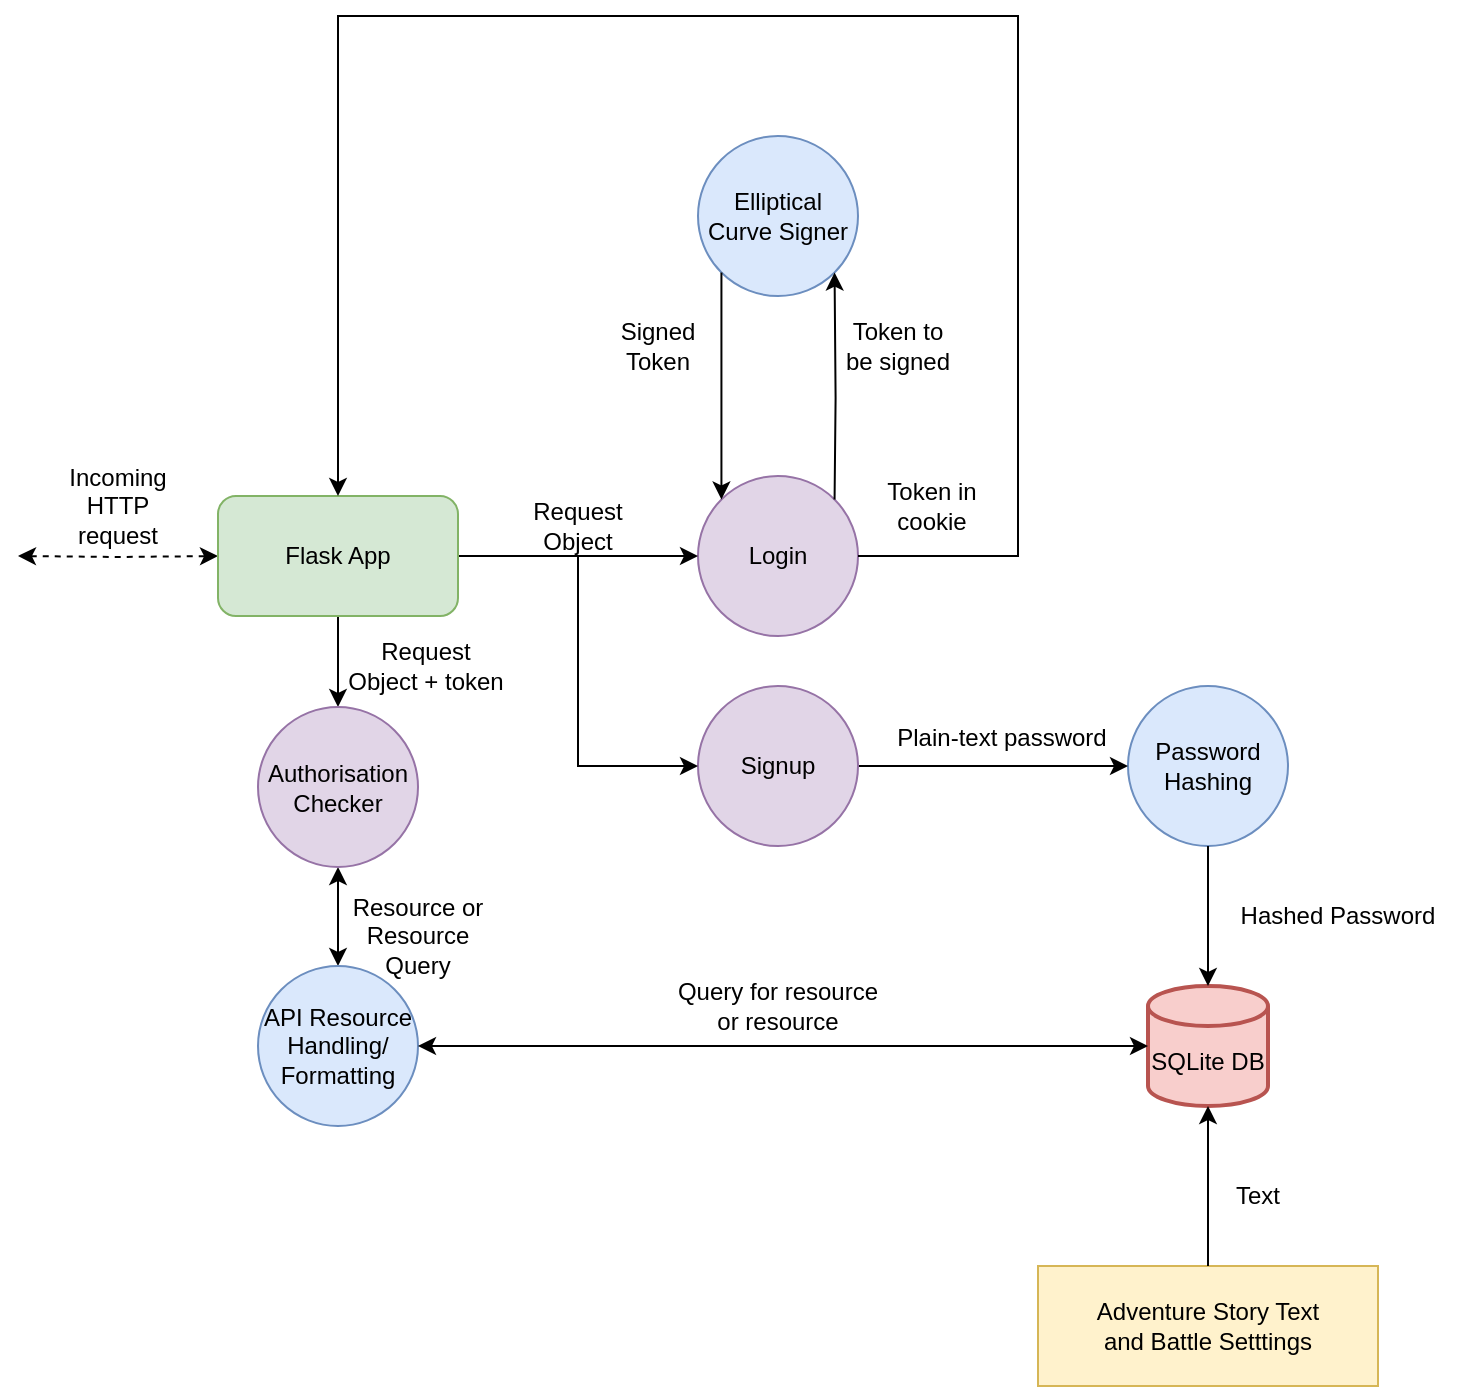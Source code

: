<mxfile version="22.0.4" type="device">
  <diagram name="Page-1" id="QyLstI6LIwdhRGIR5yRl">
    <mxGraphModel dx="1434" dy="1943" grid="1" gridSize="10" guides="1" tooltips="1" connect="1" arrows="1" fold="1" page="1" pageScale="1" pageWidth="827" pageHeight="1169" math="0" shadow="0">
      <root>
        <mxCell id="0" />
        <mxCell id="1" parent="0" />
        <mxCell id="f_cGPFJDXGQllaGJy8tu-67" style="edgeStyle=orthogonalEdgeStyle;rounded=0;orthogonalLoop=1;jettySize=auto;html=1;entryX=0;entryY=0.5;entryDx=0;entryDy=0;startArrow=classic;startFill=1;dashed=1;" edge="1" parent="1" target="f_cGPFJDXGQllaGJy8tu-63">
          <mxGeometry relative="1" as="geometry">
            <mxPoint x="250" y="230" as="sourcePoint" />
          </mxGeometry>
        </mxCell>
        <mxCell id="f_cGPFJDXGQllaGJy8tu-21" value="Incoming HTTP request" style="text;html=1;strokeColor=none;fillColor=none;align=center;verticalAlign=middle;whiteSpace=wrap;rounded=0;" vertex="1" parent="1">
          <mxGeometry x="270" y="190" width="60" height="30" as="geometry" />
        </mxCell>
        <mxCell id="f_cGPFJDXGQllaGJy8tu-22" value="&lt;div&gt;&lt;br&gt;&lt;/div&gt;&lt;div&gt;SQLite DB&lt;/div&gt;" style="strokeWidth=2;html=1;shape=mxgraph.flowchart.database;whiteSpace=wrap;fillColor=#f8cecc;strokeColor=#b85450;" vertex="1" parent="1">
          <mxGeometry x="815" y="445" width="60" height="60" as="geometry" />
        </mxCell>
        <mxCell id="f_cGPFJDXGQllaGJy8tu-24" value="Plain-text password" style="text;html=1;strokeColor=none;fillColor=none;align=center;verticalAlign=middle;whiteSpace=wrap;rounded=0;" vertex="1" parent="1">
          <mxGeometry x="677" y="305.5" width="130" height="30" as="geometry" />
        </mxCell>
        <mxCell id="f_cGPFJDXGQllaGJy8tu-42" value="&lt;div&gt;Adventure Story Text&lt;/div&gt;&lt;div&gt;and Battle Setttings&lt;/div&gt;" style="rounded=0;whiteSpace=wrap;html=1;fillColor=#fff2cc;strokeColor=#d6b656;" vertex="1" parent="1">
          <mxGeometry x="760" y="585" width="170" height="60" as="geometry" />
        </mxCell>
        <mxCell id="f_cGPFJDXGQllaGJy8tu-45" style="edgeStyle=orthogonalEdgeStyle;rounded=0;orthogonalLoop=1;jettySize=auto;html=1;entryX=0.5;entryY=1;entryDx=0;entryDy=0;entryPerimeter=0;" edge="1" parent="1" source="f_cGPFJDXGQllaGJy8tu-42" target="f_cGPFJDXGQllaGJy8tu-22">
          <mxGeometry relative="1" as="geometry" />
        </mxCell>
        <mxCell id="f_cGPFJDXGQllaGJy8tu-46" value="Elliptical Curve Signer" style="ellipse;whiteSpace=wrap;html=1;aspect=fixed;fillColor=#dae8fc;strokeColor=#6c8ebf;" vertex="1" parent="1">
          <mxGeometry x="590" y="20" width="80" height="80" as="geometry" />
        </mxCell>
        <mxCell id="f_cGPFJDXGQllaGJy8tu-47" value="Password Hashing" style="ellipse;whiteSpace=wrap;html=1;aspect=fixed;fillColor=#dae8fc;strokeColor=#6c8ebf;" vertex="1" parent="1">
          <mxGeometry x="805" y="295" width="80" height="80" as="geometry" />
        </mxCell>
        <mxCell id="f_cGPFJDXGQllaGJy8tu-48" value="Login" style="ellipse;whiteSpace=wrap;html=1;aspect=fixed;fillColor=#e1d5e7;strokeColor=#9673a6;" vertex="1" parent="1">
          <mxGeometry x="590" y="190" width="80" height="80" as="geometry" />
        </mxCell>
        <mxCell id="f_cGPFJDXGQllaGJy8tu-53" style="edgeStyle=orthogonalEdgeStyle;rounded=0;orthogonalLoop=1;jettySize=auto;html=1;exitX=1;exitY=0;exitDx=0;exitDy=0;entryX=1;entryY=1;entryDx=0;entryDy=0;" edge="1" parent="1" target="f_cGPFJDXGQllaGJy8tu-46">
          <mxGeometry relative="1" as="geometry">
            <mxPoint x="658.284" y="201.716" as="sourcePoint" />
          </mxGeometry>
        </mxCell>
        <mxCell id="f_cGPFJDXGQllaGJy8tu-52" value="" style="endArrow=classic;html=1;rounded=0;exitX=0;exitY=1;exitDx=0;exitDy=0;entryX=0;entryY=0;entryDx=0;entryDy=0;" edge="1" parent="1" source="f_cGPFJDXGQllaGJy8tu-46">
          <mxGeometry width="50" height="50" relative="1" as="geometry">
            <mxPoint x="600" y="420" as="sourcePoint" />
            <mxPoint x="601.716" y="201.716" as="targetPoint" />
          </mxGeometry>
        </mxCell>
        <mxCell id="f_cGPFJDXGQllaGJy8tu-54" value="Signed Token" style="text;html=1;strokeColor=none;fillColor=none;align=center;verticalAlign=middle;whiteSpace=wrap;rounded=0;" vertex="1" parent="1">
          <mxGeometry x="540" y="110" width="60" height="30" as="geometry" />
        </mxCell>
        <mxCell id="f_cGPFJDXGQllaGJy8tu-55" value="Token to be signed" style="text;html=1;strokeColor=none;fillColor=none;align=center;verticalAlign=middle;whiteSpace=wrap;rounded=0;" vertex="1" parent="1">
          <mxGeometry x="660" y="110" width="60" height="30" as="geometry" />
        </mxCell>
        <mxCell id="f_cGPFJDXGQllaGJy8tu-58" style="edgeStyle=orthogonalEdgeStyle;rounded=0;orthogonalLoop=1;jettySize=auto;html=1;entryX=0;entryY=0.5;entryDx=0;entryDy=0;" edge="1" parent="1" source="f_cGPFJDXGQllaGJy8tu-57" target="f_cGPFJDXGQllaGJy8tu-47">
          <mxGeometry relative="1" as="geometry" />
        </mxCell>
        <mxCell id="f_cGPFJDXGQllaGJy8tu-57" value="Signup" style="ellipse;whiteSpace=wrap;html=1;aspect=fixed;fillColor=#e1d5e7;strokeColor=#9673a6;" vertex="1" parent="1">
          <mxGeometry x="590" y="295" width="80" height="80" as="geometry" />
        </mxCell>
        <mxCell id="f_cGPFJDXGQllaGJy8tu-59" style="edgeStyle=orthogonalEdgeStyle;rounded=0;orthogonalLoop=1;jettySize=auto;html=1;entryX=0.5;entryY=0;entryDx=0;entryDy=0;entryPerimeter=0;" edge="1" parent="1" source="f_cGPFJDXGQllaGJy8tu-47" target="f_cGPFJDXGQllaGJy8tu-22">
          <mxGeometry relative="1" as="geometry" />
        </mxCell>
        <mxCell id="f_cGPFJDXGQllaGJy8tu-61" value="Text" style="text;html=1;strokeColor=none;fillColor=none;align=center;verticalAlign=middle;whiteSpace=wrap;rounded=0;" vertex="1" parent="1">
          <mxGeometry x="805" y="535" width="130" height="30" as="geometry" />
        </mxCell>
        <mxCell id="f_cGPFJDXGQllaGJy8tu-62" value="Hashed Password" style="text;html=1;strokeColor=none;fillColor=none;align=center;verticalAlign=middle;whiteSpace=wrap;rounded=0;" vertex="1" parent="1">
          <mxGeometry x="845" y="395" width="130" height="30" as="geometry" />
        </mxCell>
        <mxCell id="f_cGPFJDXGQllaGJy8tu-72" style="edgeStyle=orthogonalEdgeStyle;rounded=0;orthogonalLoop=1;jettySize=auto;html=1;entryX=0;entryY=0.5;entryDx=0;entryDy=0;" edge="1" parent="1" source="f_cGPFJDXGQllaGJy8tu-63" target="f_cGPFJDXGQllaGJy8tu-48">
          <mxGeometry relative="1" as="geometry" />
        </mxCell>
        <mxCell id="f_cGPFJDXGQllaGJy8tu-78" style="edgeStyle=orthogonalEdgeStyle;rounded=0;orthogonalLoop=1;jettySize=auto;html=1;entryX=0.5;entryY=0;entryDx=0;entryDy=0;" edge="1" parent="1" source="f_cGPFJDXGQllaGJy8tu-63" target="f_cGPFJDXGQllaGJy8tu-76">
          <mxGeometry relative="1" as="geometry" />
        </mxCell>
        <mxCell id="f_cGPFJDXGQllaGJy8tu-63" value="Flask App" style="rounded=1;whiteSpace=wrap;html=1;fillColor=#d5e8d4;strokeColor=#82b366;" vertex="1" parent="1">
          <mxGeometry x="350" y="200" width="120" height="60" as="geometry" />
        </mxCell>
        <mxCell id="f_cGPFJDXGQllaGJy8tu-73" value="Request Object" style="text;html=1;strokeColor=none;fillColor=none;align=center;verticalAlign=middle;whiteSpace=wrap;rounded=0;" vertex="1" parent="1">
          <mxGeometry x="500" y="200" width="60" height="30" as="geometry" />
        </mxCell>
        <mxCell id="f_cGPFJDXGQllaGJy8tu-75" value="" style="endArrow=classic;html=1;rounded=0;exitX=0.5;exitY=1;exitDx=0;exitDy=0;entryX=0;entryY=0.5;entryDx=0;entryDy=0;" edge="1" parent="1" source="f_cGPFJDXGQllaGJy8tu-73" target="f_cGPFJDXGQllaGJy8tu-57">
          <mxGeometry width="50" height="50" relative="1" as="geometry">
            <mxPoint x="720" y="390" as="sourcePoint" />
            <mxPoint x="770" y="340" as="targetPoint" />
            <Array as="points">
              <mxPoint x="530" y="335" />
            </Array>
          </mxGeometry>
        </mxCell>
        <mxCell id="f_cGPFJDXGQllaGJy8tu-84" style="edgeStyle=orthogonalEdgeStyle;rounded=0;orthogonalLoop=1;jettySize=auto;html=1;entryX=0.5;entryY=0;entryDx=0;entryDy=0;startArrow=classic;startFill=1;" edge="1" parent="1" source="f_cGPFJDXGQllaGJy8tu-76" target="f_cGPFJDXGQllaGJy8tu-82">
          <mxGeometry relative="1" as="geometry" />
        </mxCell>
        <mxCell id="f_cGPFJDXGQllaGJy8tu-76" value="Authorisation Checker" style="ellipse;whiteSpace=wrap;html=1;aspect=fixed;fillColor=#e1d5e7;strokeColor=#9673a6;" vertex="1" parent="1">
          <mxGeometry x="370" y="305.5" width="80" height="80" as="geometry" />
        </mxCell>
        <mxCell id="f_cGPFJDXGQllaGJy8tu-80" value="Request Object + token" style="text;html=1;strokeColor=none;fillColor=none;align=center;verticalAlign=middle;whiteSpace=wrap;rounded=0;" vertex="1" parent="1">
          <mxGeometry x="414" y="270" width="80" height="30" as="geometry" />
        </mxCell>
        <mxCell id="f_cGPFJDXGQllaGJy8tu-82" value="&lt;div&gt;API Resource Handling/&lt;/div&gt;&lt;div&gt;Formatting&lt;/div&gt;" style="ellipse;whiteSpace=wrap;html=1;aspect=fixed;fillColor=#dae8fc;strokeColor=#6c8ebf;" vertex="1" parent="1">
          <mxGeometry x="370" y="435" width="80" height="80" as="geometry" />
        </mxCell>
        <mxCell id="f_cGPFJDXGQllaGJy8tu-83" style="edgeStyle=orthogonalEdgeStyle;rounded=0;orthogonalLoop=1;jettySize=auto;html=1;entryX=0;entryY=0.5;entryDx=0;entryDy=0;entryPerimeter=0;startArrow=classic;startFill=1;" edge="1" parent="1" source="f_cGPFJDXGQllaGJy8tu-82" target="f_cGPFJDXGQllaGJy8tu-22">
          <mxGeometry relative="1" as="geometry" />
        </mxCell>
        <mxCell id="f_cGPFJDXGQllaGJy8tu-85" value="" style="endArrow=classic;html=1;rounded=0;exitX=1;exitY=0.5;exitDx=0;exitDy=0;entryX=0.5;entryY=0;entryDx=0;entryDy=0;" edge="1" parent="1" source="f_cGPFJDXGQllaGJy8tu-48" target="f_cGPFJDXGQllaGJy8tu-63">
          <mxGeometry width="50" height="50" relative="1" as="geometry">
            <mxPoint x="730" y="270" as="sourcePoint" />
            <mxPoint x="780" y="220" as="targetPoint" />
            <Array as="points">
              <mxPoint x="750" y="230" />
              <mxPoint x="750" y="-40" />
              <mxPoint x="410" y="-40" />
            </Array>
          </mxGeometry>
        </mxCell>
        <mxCell id="f_cGPFJDXGQllaGJy8tu-86" value="Token in cookie" style="text;html=1;strokeColor=none;fillColor=none;align=center;verticalAlign=middle;whiteSpace=wrap;rounded=0;" vertex="1" parent="1">
          <mxGeometry x="677" y="190" width="60" height="30" as="geometry" />
        </mxCell>
        <mxCell id="f_cGPFJDXGQllaGJy8tu-88" value="Resource or Resource Query" style="text;html=1;strokeColor=none;fillColor=none;align=center;verticalAlign=middle;whiteSpace=wrap;rounded=0;" vertex="1" parent="1">
          <mxGeometry x="410" y="405" width="80" height="30" as="geometry" />
        </mxCell>
        <mxCell id="f_cGPFJDXGQllaGJy8tu-89" value="Query for resource or resource" style="text;html=1;strokeColor=none;fillColor=none;align=center;verticalAlign=middle;whiteSpace=wrap;rounded=0;" vertex="1" parent="1">
          <mxGeometry x="575" y="440" width="110" height="30" as="geometry" />
        </mxCell>
      </root>
    </mxGraphModel>
  </diagram>
</mxfile>
